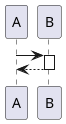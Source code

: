@startuml partial

!startsub PARTIAL
  A -> B
  activate B
  A <-- B
  deactivate B
!endsub

@enduml
